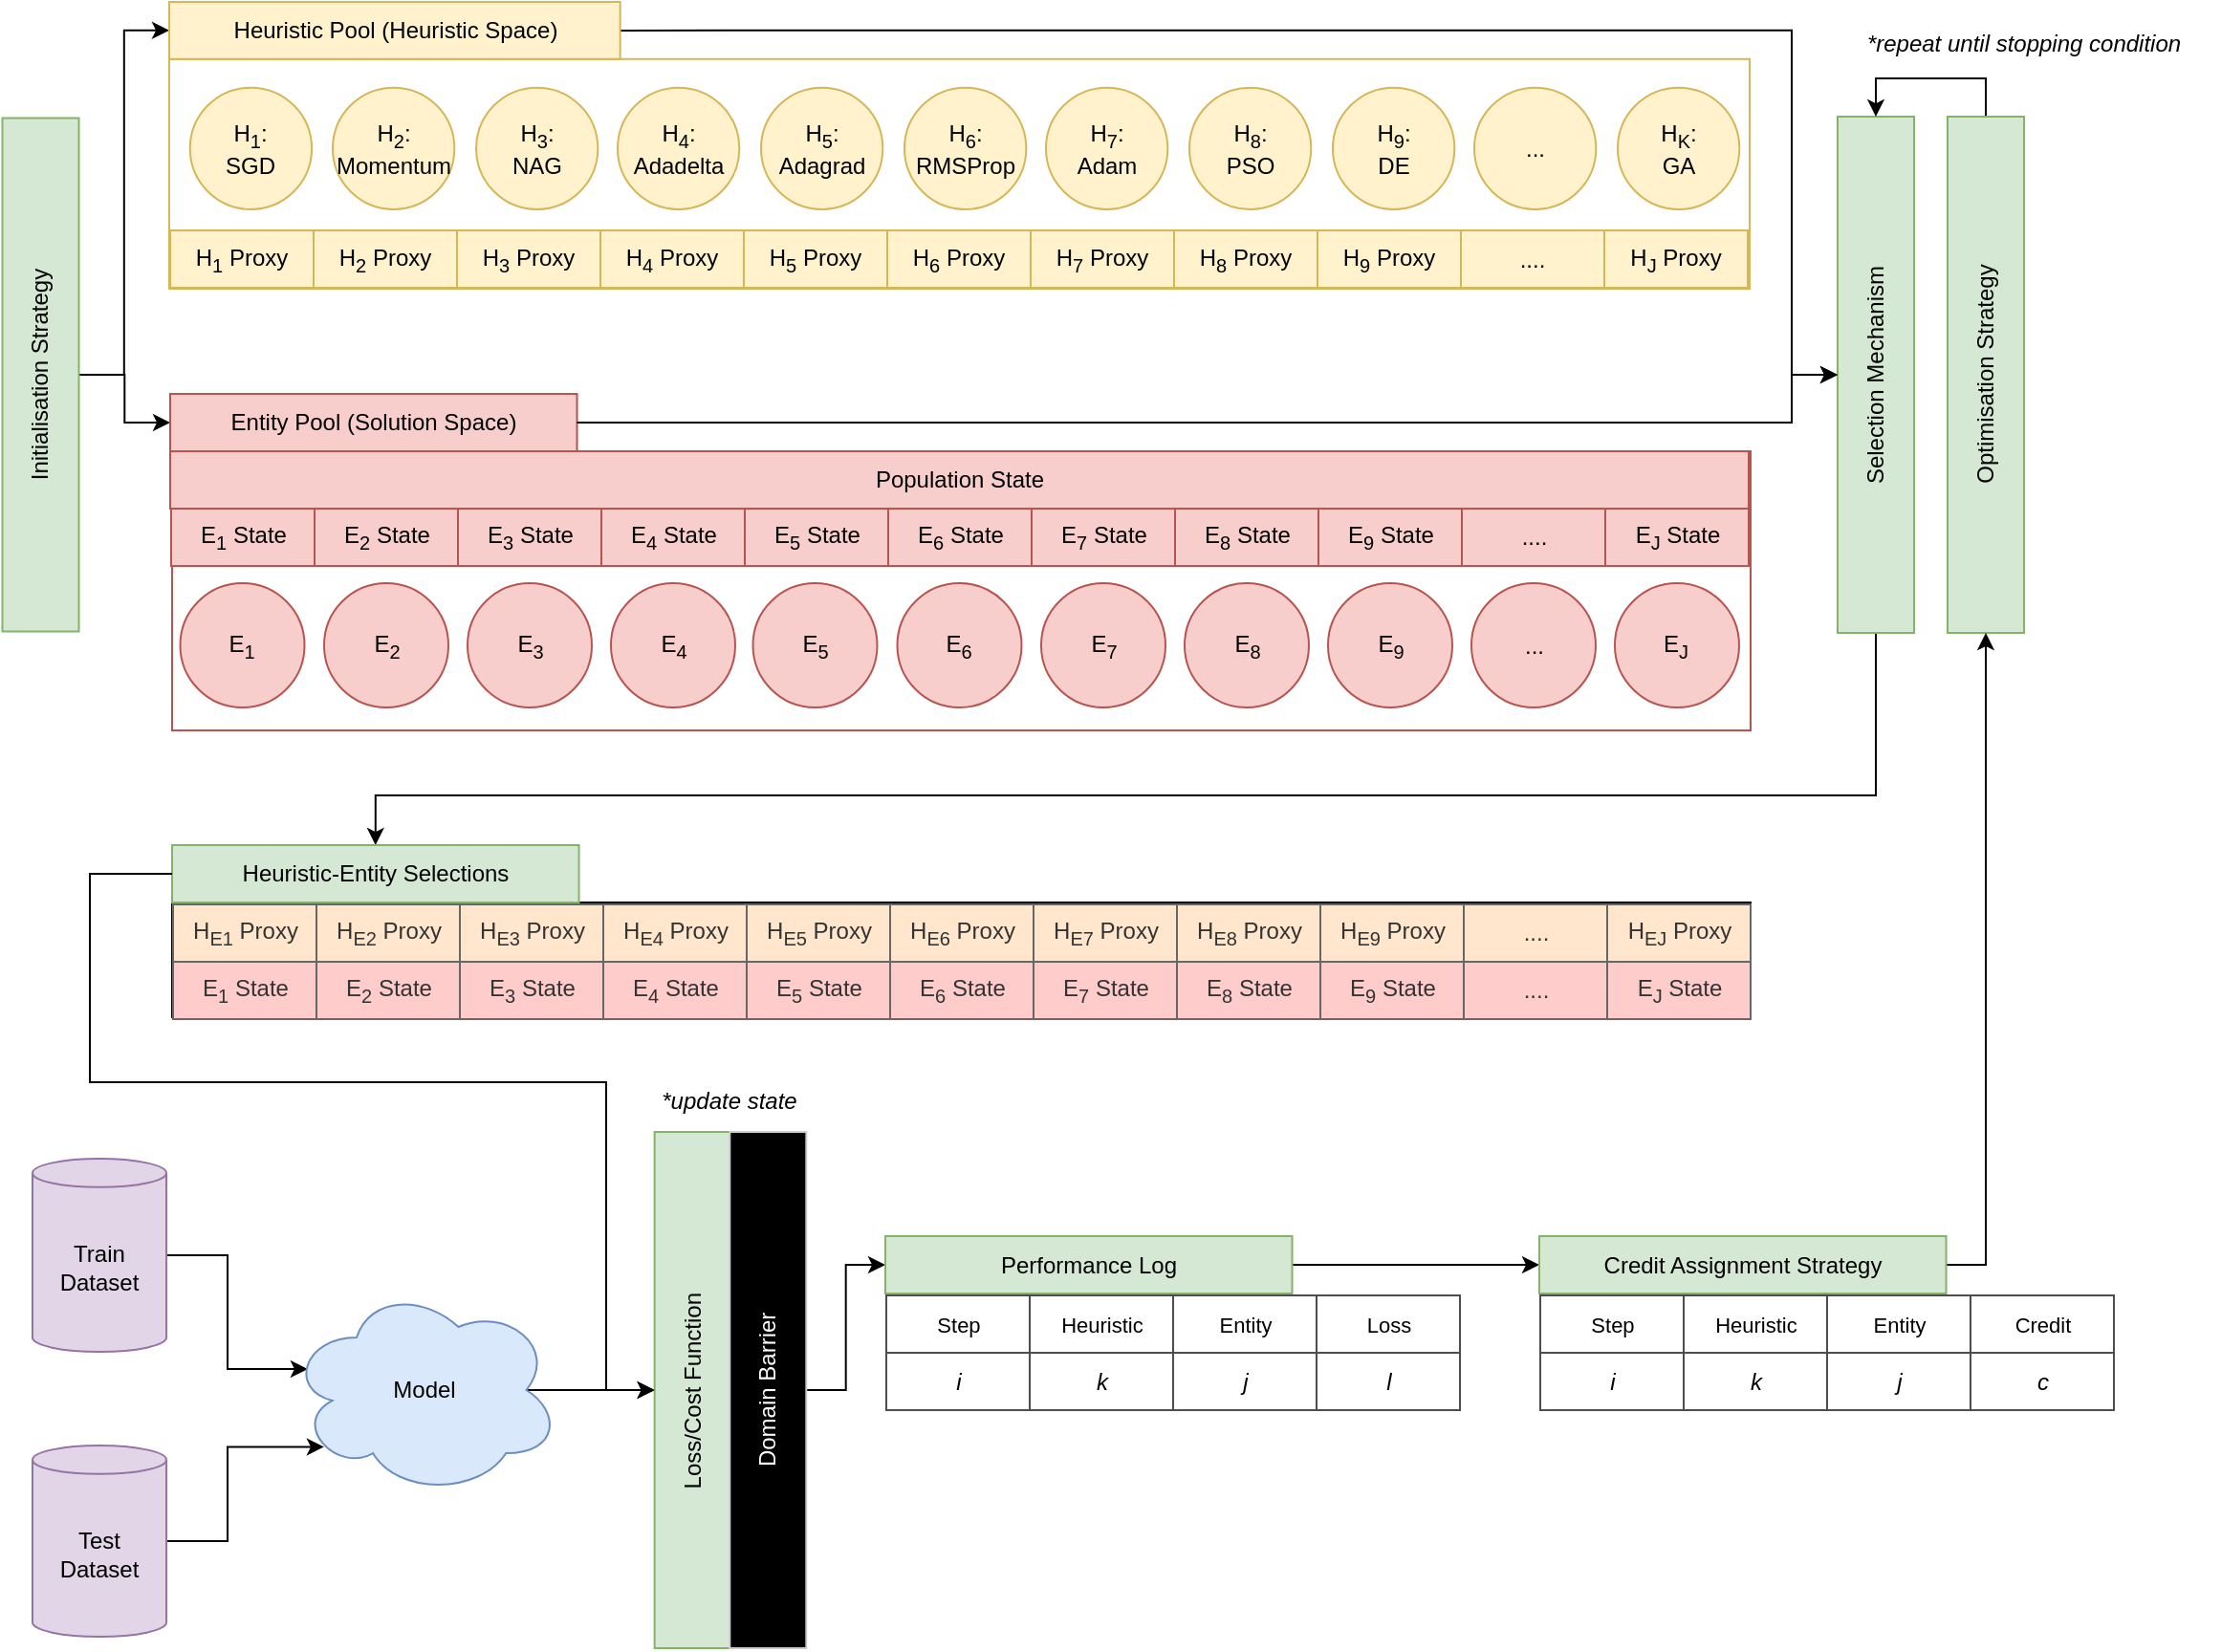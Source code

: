 <mxfile version="16.4.0" type="device"><diagram id="PXAP53fBq57BsiQlXz8S" name="Page-1"><mxGraphModel dx="919" dy="3475" grid="1" gridSize="10" guides="1" tooltips="1" connect="1" arrows="1" fold="1" page="1" pageScale="1" pageWidth="827" pageHeight="1169" math="0" shadow="0"><root><mxCell id="0"/><mxCell id="1" parent="0"/><mxCell id="TMulw-uOlAeavS8gBRnd-171" style="edgeStyle=orthogonalEdgeStyle;rounded=0;orthogonalLoop=1;jettySize=auto;html=1;entryX=0;entryY=0.5;entryDx=0;entryDy=0;fontStyle=0" parent="1" source="TMulw-uOlAeavS8gBRnd-69" target="TMulw-uOlAeavS8gBRnd-13" edge="1"><mxGeometry relative="1" as="geometry"/></mxCell><mxCell id="TMulw-uOlAeavS8gBRnd-172" style="edgeStyle=orthogonalEdgeStyle;rounded=0;orthogonalLoop=1;jettySize=auto;html=1;entryX=0;entryY=0.5;entryDx=0;entryDy=0;fontStyle=0" parent="1" source="TMulw-uOlAeavS8gBRnd-69" target="TMulw-uOlAeavS8gBRnd-27" edge="1"><mxGeometry relative="1" as="geometry"/></mxCell><mxCell id="TMulw-uOlAeavS8gBRnd-69" value="&lt;span&gt;Initialisation Strategy&lt;/span&gt;" style="text;html=1;strokeColor=#82b366;fillColor=#d5e8d4;align=center;verticalAlign=middle;whiteSpace=wrap;rounded=0;rotation=-90;fontStyle=0" parent="1" vertex="1"><mxGeometry x="970" y="-2014.99" width="268.5" height="40" as="geometry"/></mxCell><mxCell id="TMulw-uOlAeavS8gBRnd-176" style="edgeStyle=orthogonalEdgeStyle;rounded=0;orthogonalLoop=1;jettySize=auto;html=1;entryX=0.5;entryY=0;entryDx=0;entryDy=0;exitX=0;exitY=0.5;exitDx=0;exitDy=0;fontStyle=0" parent="1" source="TMulw-uOlAeavS8gBRnd-70" target="TMulw-uOlAeavS8gBRnd-92" edge="1"><mxGeometry relative="1" as="geometry"><mxPoint x="2064" y="-1854.99" as="sourcePoint"/><Array as="points"><mxPoint x="2064" y="-1774.99"/><mxPoint x="1279" y="-1774.99"/></Array></mxGeometry></mxCell><mxCell id="TMulw-uOlAeavS8gBRnd-70" value="&lt;span&gt;Selection Mechanism&lt;/span&gt;" style="text;html=1;strokeColor=#82b366;fillColor=#d5e8d4;align=center;verticalAlign=middle;whiteSpace=wrap;rounded=0;rotation=-90;fontStyle=0" parent="1" vertex="1"><mxGeometry x="1929" y="-2014.99" width="270" height="40" as="geometry"/></mxCell><mxCell id="TMulw-uOlAeavS8gBRnd-167" value="" style="group;fontStyle=0" parent="1" vertex="1" connectable="0"><mxGeometry x="1172" y="-1984.99" width="835" height="327" as="geometry"/></mxCell><mxCell id="TMulw-uOlAeavS8gBRnd-166" value="" style="group;fontStyle=0" parent="TMulw-uOlAeavS8gBRnd-167" vertex="1" connectable="0"><mxGeometry y="60" width="835" height="267" as="geometry"/></mxCell><mxCell id="TMulw-uOlAeavS8gBRnd-16" value="" style="rounded=0;whiteSpace=wrap;html=1;strokeColor=#b85450;fillColor=#FFFFFF;fontStyle=0" parent="TMulw-uOlAeavS8gBRnd-166" vertex="1"><mxGeometry x="1" y="-30" width="825.5" height="146" as="geometry"/></mxCell><mxCell id="TMulw-uOlAeavS8gBRnd-17" value="E&lt;sub&gt;1&lt;/sub&gt;" style="ellipse;whiteSpace=wrap;html=1;aspect=fixed;fillColor=#f8cecc;strokeColor=#b85450;fontStyle=0" parent="TMulw-uOlAeavS8gBRnd-166" vertex="1"><mxGeometry x="5.252" y="39" width="65" height="65" as="geometry"/></mxCell><mxCell id="TMulw-uOlAeavS8gBRnd-18" value="E&lt;sub&gt;2&lt;/sub&gt;" style="ellipse;whiteSpace=wrap;html=1;aspect=fixed;fillColor=#f8cecc;strokeColor=#b85450;fontStyle=0" parent="TMulw-uOlAeavS8gBRnd-166" vertex="1"><mxGeometry x="80.5" y="39" width="65" height="65" as="geometry"/></mxCell><mxCell id="TMulw-uOlAeavS8gBRnd-19" value="E&lt;sub&gt;3&lt;/sub&gt;" style="ellipse;whiteSpace=wrap;html=1;aspect=fixed;fillColor=#f8cecc;strokeColor=#b85450;fontStyle=0" parent="TMulw-uOlAeavS8gBRnd-166" vertex="1"><mxGeometry x="155.5" y="39" width="65" height="65" as="geometry"/></mxCell><mxCell id="TMulw-uOlAeavS8gBRnd-20" value="E&lt;sub&gt;4&lt;/sub&gt;" style="ellipse;whiteSpace=wrap;html=1;aspect=fixed;fillColor=#f8cecc;strokeColor=#b85450;fontStyle=0" parent="TMulw-uOlAeavS8gBRnd-166" vertex="1"><mxGeometry x="230.5" y="39" width="65" height="65" as="geometry"/></mxCell><mxCell id="TMulw-uOlAeavS8gBRnd-21" value="E&lt;sub&gt;5&lt;/sub&gt;" style="ellipse;whiteSpace=wrap;html=1;aspect=fixed;fillColor=#f8cecc;strokeColor=#b85450;fontStyle=0" parent="TMulw-uOlAeavS8gBRnd-166" vertex="1"><mxGeometry x="304.75" y="39" width="65" height="65" as="geometry"/></mxCell><mxCell id="TMulw-uOlAeavS8gBRnd-22" value="E&lt;sub&gt;6&lt;/sub&gt;" style="ellipse;whiteSpace=wrap;html=1;aspect=fixed;fillColor=#f8cecc;strokeColor=#b85450;fontStyle=0" parent="TMulw-uOlAeavS8gBRnd-166" vertex="1"><mxGeometry x="380.25" y="39" width="65" height="65" as="geometry"/></mxCell><mxCell id="TMulw-uOlAeavS8gBRnd-23" value="E&lt;sub&gt;7&lt;/sub&gt;" style="ellipse;whiteSpace=wrap;html=1;aspect=fixed;fillColor=#f8cecc;strokeColor=#b85450;fontStyle=0" parent="TMulw-uOlAeavS8gBRnd-166" vertex="1"><mxGeometry x="455.5" y="39" width="65" height="65" as="geometry"/></mxCell><mxCell id="TMulw-uOlAeavS8gBRnd-24" value="E&lt;sub&gt;8&lt;/sub&gt;" style="ellipse;whiteSpace=wrap;html=1;aspect=fixed;fillColor=#f8cecc;strokeColor=#b85450;fontStyle=0" parent="TMulw-uOlAeavS8gBRnd-166" vertex="1"><mxGeometry x="530.5" y="39" width="65" height="65" as="geometry"/></mxCell><mxCell id="TMulw-uOlAeavS8gBRnd-25" value="E&lt;sub&gt;9&lt;/sub&gt;" style="ellipse;whiteSpace=wrap;html=1;aspect=fixed;fillColor=#f8cecc;strokeColor=#b85450;fontStyle=0" parent="TMulw-uOlAeavS8gBRnd-166" vertex="1"><mxGeometry x="605.5" y="39" width="65" height="65" as="geometry"/></mxCell><mxCell id="TMulw-uOlAeavS8gBRnd-26" value="..." style="ellipse;whiteSpace=wrap;html=1;aspect=fixed;fillColor=#f8cecc;strokeColor=#b85450;fontStyle=0" parent="TMulw-uOlAeavS8gBRnd-166" vertex="1"><mxGeometry x="680.5" y="39" width="65" height="65" as="geometry"/></mxCell><mxCell id="TMulw-uOlAeavS8gBRnd-28" value="E&lt;sub&gt;J&lt;/sub&gt;" style="ellipse;whiteSpace=wrap;html=1;aspect=fixed;fillColor=#f8cecc;strokeColor=#b85450;fontStyle=0" parent="TMulw-uOlAeavS8gBRnd-166" vertex="1"><mxGeometry x="755.497" y="39" width="65" height="65" as="geometry"/></mxCell><mxCell id="TMulw-uOlAeavS8gBRnd-29" value="E&lt;sub&gt;1&lt;/sub&gt; State" style="text;html=1;strokeColor=#b85450;fillColor=#f8cecc;align=center;verticalAlign=middle;whiteSpace=wrap;rounded=0;fontStyle=0" parent="TMulw-uOlAeavS8gBRnd-166" vertex="1"><mxGeometry x="0.5" width="75" height="30" as="geometry"/></mxCell><mxCell id="TMulw-uOlAeavS8gBRnd-47" value="E&lt;sub&gt;2&lt;/sub&gt; State" style="text;html=1;strokeColor=#b85450;fillColor=#f8cecc;align=center;verticalAlign=middle;whiteSpace=wrap;rounded=0;fontStyle=0" parent="TMulw-uOlAeavS8gBRnd-166" vertex="1"><mxGeometry x="75.5" width="75" height="30" as="geometry"/></mxCell><mxCell id="TMulw-uOlAeavS8gBRnd-48" value="E&lt;sub&gt;3&lt;/sub&gt; State" style="text;html=1;strokeColor=#b85450;fillColor=#f8cecc;align=center;verticalAlign=middle;whiteSpace=wrap;rounded=0;fontStyle=0" parent="TMulw-uOlAeavS8gBRnd-166" vertex="1"><mxGeometry x="150.5" width="75" height="30" as="geometry"/></mxCell><mxCell id="TMulw-uOlAeavS8gBRnd-49" value="E&lt;sub&gt;4&lt;/sub&gt; State" style="text;html=1;strokeColor=#b85450;fillColor=#f8cecc;align=center;verticalAlign=middle;whiteSpace=wrap;rounded=0;fontStyle=0" parent="TMulw-uOlAeavS8gBRnd-166" vertex="1"><mxGeometry x="225.5" width="75" height="30" as="geometry"/></mxCell><mxCell id="TMulw-uOlAeavS8gBRnd-50" value="E&lt;sub&gt;5&lt;/sub&gt; State" style="text;html=1;strokeColor=#b85450;fillColor=#f8cecc;align=center;verticalAlign=middle;whiteSpace=wrap;rounded=0;fontStyle=0" parent="TMulw-uOlAeavS8gBRnd-166" vertex="1"><mxGeometry x="300.5" width="75" height="30" as="geometry"/></mxCell><mxCell id="TMulw-uOlAeavS8gBRnd-51" value="E&lt;sub&gt;6&lt;/sub&gt; State" style="text;html=1;strokeColor=#b85450;fillColor=#f8cecc;align=center;verticalAlign=middle;whiteSpace=wrap;rounded=0;fontStyle=0" parent="TMulw-uOlAeavS8gBRnd-166" vertex="1"><mxGeometry x="375.5" width="75" height="30" as="geometry"/></mxCell><mxCell id="TMulw-uOlAeavS8gBRnd-52" value="E&lt;sub&gt;7&lt;/sub&gt; State" style="text;html=1;strokeColor=#b85450;fillColor=#f8cecc;align=center;verticalAlign=middle;whiteSpace=wrap;rounded=0;fontStyle=0" parent="TMulw-uOlAeavS8gBRnd-166" vertex="1"><mxGeometry x="450.5" width="75" height="30" as="geometry"/></mxCell><mxCell id="TMulw-uOlAeavS8gBRnd-53" value="E&lt;sub&gt;8&lt;/sub&gt; State" style="text;html=1;strokeColor=#b85450;fillColor=#f8cecc;align=center;verticalAlign=middle;whiteSpace=wrap;rounded=0;fontStyle=0" parent="TMulw-uOlAeavS8gBRnd-166" vertex="1"><mxGeometry x="525.5" width="75" height="30" as="geometry"/></mxCell><mxCell id="TMulw-uOlAeavS8gBRnd-54" value="E&lt;sub&gt;9&lt;/sub&gt; State" style="text;html=1;strokeColor=#b85450;fillColor=#f8cecc;align=center;verticalAlign=middle;whiteSpace=wrap;rounded=0;fontStyle=0" parent="TMulw-uOlAeavS8gBRnd-166" vertex="1"><mxGeometry x="600.5" width="75" height="30" as="geometry"/></mxCell><mxCell id="TMulw-uOlAeavS8gBRnd-55" value="...." style="text;html=1;strokeColor=#b85450;fillColor=#f8cecc;align=center;verticalAlign=middle;whiteSpace=wrap;rounded=0;fontStyle=0" parent="TMulw-uOlAeavS8gBRnd-166" vertex="1"><mxGeometry x="675.5" width="75" height="30" as="geometry"/></mxCell><mxCell id="TMulw-uOlAeavS8gBRnd-56" value="E&lt;sub&gt;J&lt;/sub&gt; State" style="text;html=1;strokeColor=#b85450;fillColor=#f8cecc;align=center;verticalAlign=middle;whiteSpace=wrap;rounded=0;fontStyle=0" parent="TMulw-uOlAeavS8gBRnd-166" vertex="1"><mxGeometry x="750.5" width="75" height="30" as="geometry"/></mxCell><mxCell id="TMulw-uOlAeavS8gBRnd-117" value="" style="group;fontStyle=0" parent="TMulw-uOlAeavS8gBRnd-166" vertex="1" connectable="0"><mxGeometry x="1" y="176" width="834" height="91" as="geometry"/></mxCell><mxCell id="TMulw-uOlAeavS8gBRnd-81" value="" style="rounded=0;whiteSpace=wrap;html=1;fontStyle=0" parent="TMulw-uOlAeavS8gBRnd-117" vertex="1"><mxGeometry y="30" width="825.5" height="60" as="geometry"/></mxCell><mxCell id="TMulw-uOlAeavS8gBRnd-92" value="&lt;span&gt;Heuristic-Entity Selections&lt;/span&gt;" style="text;html=1;align=center;verticalAlign=middle;whiteSpace=wrap;rounded=0;strokeColor=#82b366;fillColor=#d5e8d4;fontStyle=0" parent="TMulw-uOlAeavS8gBRnd-117" vertex="1"><mxGeometry width="212.763" height="30" as="geometry"/></mxCell><mxCell id="TMulw-uOlAeavS8gBRnd-94" value="E&lt;sub&gt;1&lt;/sub&gt; State" style="text;html=1;strokeColor=#666666;fillColor=#FFCCCC;align=center;verticalAlign=middle;whiteSpace=wrap;rounded=0;fontColor=#333333;fontStyle=0" parent="TMulw-uOlAeavS8gBRnd-117" vertex="1"><mxGeometry x="0.5" y="61" width="75" height="30" as="geometry"/></mxCell><mxCell id="TMulw-uOlAeavS8gBRnd-96" value="E&lt;sub&gt;2&lt;/sub&gt; State" style="text;html=1;strokeColor=#666666;fillColor=#FFCCCC;align=center;verticalAlign=middle;whiteSpace=wrap;rounded=0;fontColor=#333333;fontStyle=0" parent="TMulw-uOlAeavS8gBRnd-117" vertex="1"><mxGeometry x="75.5" y="61" width="75" height="30" as="geometry"/></mxCell><mxCell id="TMulw-uOlAeavS8gBRnd-97" value="E&lt;sub&gt;3&lt;/sub&gt; State" style="text;html=1;strokeColor=#666666;fillColor=#FFCCCC;align=center;verticalAlign=middle;whiteSpace=wrap;rounded=0;fontColor=#333333;fontStyle=0" parent="TMulw-uOlAeavS8gBRnd-117" vertex="1"><mxGeometry x="150.5" y="61" width="75" height="30" as="geometry"/></mxCell><mxCell id="TMulw-uOlAeavS8gBRnd-98" value="E&lt;sub&gt;4&lt;/sub&gt; State" style="text;html=1;strokeColor=#666666;fillColor=#FFCCCC;align=center;verticalAlign=middle;whiteSpace=wrap;rounded=0;fontColor=#333333;fontStyle=0" parent="TMulw-uOlAeavS8gBRnd-117" vertex="1"><mxGeometry x="225.5" y="61" width="75" height="30" as="geometry"/></mxCell><mxCell id="TMulw-uOlAeavS8gBRnd-99" value="E&lt;sub&gt;5&lt;/sub&gt; State" style="text;html=1;strokeColor=#666666;fillColor=#FFCCCC;align=center;verticalAlign=middle;whiteSpace=wrap;rounded=0;fontColor=#333333;fontStyle=0" parent="TMulw-uOlAeavS8gBRnd-117" vertex="1"><mxGeometry x="300.5" y="61" width="75" height="30" as="geometry"/></mxCell><mxCell id="TMulw-uOlAeavS8gBRnd-100" value="E&lt;sub&gt;6&lt;/sub&gt; State" style="text;html=1;strokeColor=#666666;fillColor=#FFCCCC;align=center;verticalAlign=middle;whiteSpace=wrap;rounded=0;fontColor=#333333;fontStyle=0" parent="TMulw-uOlAeavS8gBRnd-117" vertex="1"><mxGeometry x="375.5" y="61" width="75" height="30" as="geometry"/></mxCell><mxCell id="TMulw-uOlAeavS8gBRnd-101" value="E&lt;sub&gt;7&lt;/sub&gt; State" style="text;html=1;strokeColor=#666666;fillColor=#FFCCCC;align=center;verticalAlign=middle;whiteSpace=wrap;rounded=0;fontColor=#333333;fontStyle=0" parent="TMulw-uOlAeavS8gBRnd-117" vertex="1"><mxGeometry x="450.5" y="61" width="75" height="30" as="geometry"/></mxCell><mxCell id="TMulw-uOlAeavS8gBRnd-102" value="E&lt;sub&gt;8&lt;/sub&gt; State" style="text;html=1;strokeColor=#666666;fillColor=#FFCCCC;align=center;verticalAlign=middle;whiteSpace=wrap;rounded=0;fontColor=#333333;fontStyle=0" parent="TMulw-uOlAeavS8gBRnd-117" vertex="1"><mxGeometry x="525.5" y="61" width="75" height="30" as="geometry"/></mxCell><mxCell id="TMulw-uOlAeavS8gBRnd-103" value="E&lt;sub&gt;9&lt;/sub&gt; State" style="text;html=1;strokeColor=#666666;fillColor=#FFCCCC;align=center;verticalAlign=middle;whiteSpace=wrap;rounded=0;fontColor=#333333;fontStyle=0" parent="TMulw-uOlAeavS8gBRnd-117" vertex="1"><mxGeometry x="600.5" y="61" width="75" height="30" as="geometry"/></mxCell><mxCell id="TMulw-uOlAeavS8gBRnd-104" value="...." style="text;html=1;strokeColor=#666666;fillColor=#FFCCCC;align=center;verticalAlign=middle;whiteSpace=wrap;rounded=0;fontColor=#333333;fontStyle=0" parent="TMulw-uOlAeavS8gBRnd-117" vertex="1"><mxGeometry x="675.5" y="61" width="75" height="30" as="geometry"/></mxCell><mxCell id="TMulw-uOlAeavS8gBRnd-105" value="E&lt;sub&gt;J&lt;/sub&gt; State" style="text;html=1;strokeColor=#666666;fillColor=#FFCCCC;align=center;verticalAlign=middle;whiteSpace=wrap;rounded=0;fontColor=#333333;fontStyle=0" parent="TMulw-uOlAeavS8gBRnd-117" vertex="1"><mxGeometry x="750.5" y="61" width="75" height="30" as="geometry"/></mxCell><mxCell id="TMulw-uOlAeavS8gBRnd-106" value="H&lt;sub&gt;E1&lt;/sub&gt;&amp;nbsp;Proxy" style="text;html=1;strokeColor=#666666;fillColor=#FFE6CC;align=center;verticalAlign=middle;whiteSpace=wrap;rounded=0;fontColor=#333333;fontStyle=0" parent="TMulw-uOlAeavS8gBRnd-117" vertex="1"><mxGeometry x="0.5" y="31" width="75" height="30" as="geometry"/></mxCell><mxCell id="TMulw-uOlAeavS8gBRnd-107" value="H&lt;sub&gt;E2&lt;/sub&gt; Proxy" style="text;html=1;strokeColor=#666666;fillColor=#FFE6CC;align=center;verticalAlign=middle;whiteSpace=wrap;rounded=0;fontColor=#333333;fontStyle=0" parent="TMulw-uOlAeavS8gBRnd-117" vertex="1"><mxGeometry x="75.5" y="31" width="75" height="30" as="geometry"/></mxCell><mxCell id="TMulw-uOlAeavS8gBRnd-108" value="H&lt;sub&gt;E3&lt;/sub&gt; Proxy" style="text;html=1;strokeColor=#666666;fillColor=#FFE6CC;align=center;verticalAlign=middle;whiteSpace=wrap;rounded=0;fontColor=#333333;fontStyle=0" parent="TMulw-uOlAeavS8gBRnd-117" vertex="1"><mxGeometry x="150.5" y="31" width="75" height="30" as="geometry"/></mxCell><mxCell id="TMulw-uOlAeavS8gBRnd-109" value="H&lt;sub&gt;E4&lt;/sub&gt; Proxy" style="text;html=1;strokeColor=#666666;fillColor=#FFE6CC;align=center;verticalAlign=middle;whiteSpace=wrap;rounded=0;fontColor=#333333;fontStyle=0" parent="TMulw-uOlAeavS8gBRnd-117" vertex="1"><mxGeometry x="225.5" y="31" width="75" height="30" as="geometry"/></mxCell><mxCell id="TMulw-uOlAeavS8gBRnd-110" value="H&lt;sub&gt;E5&lt;/sub&gt; Proxy" style="text;html=1;strokeColor=#666666;fillColor=#FFE6CC;align=center;verticalAlign=middle;whiteSpace=wrap;rounded=0;fontColor=#333333;fontStyle=0" parent="TMulw-uOlAeavS8gBRnd-117" vertex="1"><mxGeometry x="300.5" y="31" width="75" height="30" as="geometry"/></mxCell><mxCell id="TMulw-uOlAeavS8gBRnd-111" value="H&lt;sub&gt;E6&lt;/sub&gt; Proxy" style="text;html=1;strokeColor=#666666;fillColor=#FFE6CC;align=center;verticalAlign=middle;whiteSpace=wrap;rounded=0;fontColor=#333333;fontStyle=0" parent="TMulw-uOlAeavS8gBRnd-117" vertex="1"><mxGeometry x="375.5" y="31" width="75" height="30" as="geometry"/></mxCell><mxCell id="TMulw-uOlAeavS8gBRnd-112" value="H&lt;sub&gt;E7&lt;/sub&gt; Proxy" style="text;html=1;strokeColor=#666666;fillColor=#FFE6CC;align=center;verticalAlign=middle;whiteSpace=wrap;rounded=0;fontColor=#333333;fontStyle=0" parent="TMulw-uOlAeavS8gBRnd-117" vertex="1"><mxGeometry x="450.5" y="31" width="75" height="30" as="geometry"/></mxCell><mxCell id="TMulw-uOlAeavS8gBRnd-113" value="H&lt;sub&gt;E8&lt;/sub&gt; Proxy" style="text;html=1;strokeColor=#666666;fillColor=#FFE6CC;align=center;verticalAlign=middle;whiteSpace=wrap;rounded=0;fontColor=#333333;fontStyle=0" parent="TMulw-uOlAeavS8gBRnd-117" vertex="1"><mxGeometry x="525.5" y="31" width="75" height="30" as="geometry"/></mxCell><mxCell id="TMulw-uOlAeavS8gBRnd-114" value="H&lt;sub&gt;E9&lt;/sub&gt; Proxy" style="text;html=1;strokeColor=#666666;fillColor=#FFE6CC;align=center;verticalAlign=middle;whiteSpace=wrap;rounded=0;fontColor=#333333;fontStyle=0" parent="TMulw-uOlAeavS8gBRnd-117" vertex="1"><mxGeometry x="600.5" y="31" width="75" height="30" as="geometry"/></mxCell><mxCell id="TMulw-uOlAeavS8gBRnd-115" value="...." style="text;html=1;strokeColor=#666666;fillColor=#FFE6CC;align=center;verticalAlign=middle;whiteSpace=wrap;rounded=0;fontColor=#333333;fontStyle=0" parent="TMulw-uOlAeavS8gBRnd-117" vertex="1"><mxGeometry x="675.5" y="31" width="75" height="30" as="geometry"/></mxCell><mxCell id="TMulw-uOlAeavS8gBRnd-116" value="H&lt;sub&gt;EJ&lt;/sub&gt;&amp;nbsp;Proxy" style="text;html=1;strokeColor=#666666;fillColor=#FFE6CC;align=center;verticalAlign=middle;whiteSpace=wrap;rounded=0;fontColor=#333333;fontStyle=0" parent="TMulw-uOlAeavS8gBRnd-117" vertex="1"><mxGeometry x="750.5" y="31" width="75" height="30" as="geometry"/></mxCell><mxCell id="TMulw-uOlAeavS8gBRnd-30" value="Population State" style="text;html=1;strokeColor=#b85450;fillColor=#f8cecc;align=center;verticalAlign=middle;whiteSpace=wrap;rounded=0;fontStyle=0" parent="TMulw-uOlAeavS8gBRnd-167" vertex="1"><mxGeometry y="30" width="825.5" height="30" as="geometry"/></mxCell><mxCell id="TMulw-uOlAeavS8gBRnd-27" value="&lt;span&gt;Entity Pool (Solution Space)&lt;/span&gt;" style="text;html=1;strokeColor=#b85450;fillColor=#f8cecc;align=center;verticalAlign=middle;whiteSpace=wrap;rounded=0;fontStyle=0" parent="TMulw-uOlAeavS8gBRnd-167" vertex="1"><mxGeometry width="212.763" height="30" as="geometry"/></mxCell><mxCell id="TMulw-uOlAeavS8gBRnd-173" style="edgeStyle=orthogonalEdgeStyle;rounded=0;orthogonalLoop=1;jettySize=auto;html=1;exitX=1;exitY=0.5;exitDx=0;exitDy=0;entryX=0.5;entryY=0;entryDx=0;entryDy=0;fontStyle=0" parent="1" source="TMulw-uOlAeavS8gBRnd-13" target="TMulw-uOlAeavS8gBRnd-70" edge="1"><mxGeometry relative="1" as="geometry"><Array as="points"><mxPoint x="2020" y="-2174.99"/><mxPoint x="2020" y="-1994.99"/></Array></mxGeometry></mxCell><mxCell id="TMulw-uOlAeavS8gBRnd-2" value="" style="rounded=0;whiteSpace=wrap;html=1;strokeColor=#d6b656;fillColor=#FFFFFF;fontStyle=0" parent="1" vertex="1"><mxGeometry x="1171.5" y="-2160.12" width="826.5" height="120.13" as="geometry"/></mxCell><mxCell id="TMulw-uOlAeavS8gBRnd-58" value="H&lt;sub&gt;1&lt;/sub&gt; Proxy" style="text;html=1;strokeColor=#d6b656;fillColor=#fff2cc;align=center;verticalAlign=middle;whiteSpace=wrap;rounded=0;fontStyle=0" parent="1" vertex="1"><mxGeometry x="1172" y="-2070.5" width="75" height="30" as="geometry"/></mxCell><mxCell id="TMulw-uOlAeavS8gBRnd-59" value="H&lt;sub&gt;2&lt;/sub&gt; Proxy" style="text;html=1;strokeColor=#d6b656;fillColor=#fff2cc;align=center;verticalAlign=middle;whiteSpace=wrap;rounded=0;fontStyle=0" parent="1" vertex="1"><mxGeometry x="1247" y="-2070.5" width="75" height="30" as="geometry"/></mxCell><mxCell id="TMulw-uOlAeavS8gBRnd-60" value="H&lt;sub&gt;3&lt;/sub&gt; Proxy" style="text;html=1;strokeColor=#d6b656;fillColor=#fff2cc;align=center;verticalAlign=middle;whiteSpace=wrap;rounded=0;fontStyle=0" parent="1" vertex="1"><mxGeometry x="1322" y="-2070.5" width="75" height="30" as="geometry"/></mxCell><mxCell id="TMulw-uOlAeavS8gBRnd-61" value="H&lt;sub&gt;4&lt;/sub&gt; Proxy" style="text;html=1;strokeColor=#d6b656;fillColor=#fff2cc;align=center;verticalAlign=middle;whiteSpace=wrap;rounded=0;fontStyle=0" parent="1" vertex="1"><mxGeometry x="1397" y="-2070.5" width="75" height="30" as="geometry"/></mxCell><mxCell id="TMulw-uOlAeavS8gBRnd-62" value="H&lt;sub&gt;5&lt;/sub&gt; Proxy" style="text;html=1;strokeColor=#d6b656;fillColor=#fff2cc;align=center;verticalAlign=middle;whiteSpace=wrap;rounded=0;fontStyle=0" parent="1" vertex="1"><mxGeometry x="1472" y="-2070.5" width="75" height="30" as="geometry"/></mxCell><mxCell id="TMulw-uOlAeavS8gBRnd-63" value="H&lt;sub&gt;6&lt;/sub&gt; Proxy" style="text;html=1;strokeColor=#d6b656;fillColor=#fff2cc;align=center;verticalAlign=middle;whiteSpace=wrap;rounded=0;fontStyle=0" parent="1" vertex="1"><mxGeometry x="1547" y="-2070.5" width="75" height="30" as="geometry"/></mxCell><mxCell id="TMulw-uOlAeavS8gBRnd-64" value="H&lt;sub&gt;7&lt;/sub&gt; Proxy" style="text;html=1;strokeColor=#d6b656;fillColor=#fff2cc;align=center;verticalAlign=middle;whiteSpace=wrap;rounded=0;fontStyle=0" parent="1" vertex="1"><mxGeometry x="1622" y="-2070.5" width="75" height="30" as="geometry"/></mxCell><mxCell id="TMulw-uOlAeavS8gBRnd-65" value="H&lt;sub&gt;8&lt;/sub&gt; Proxy" style="text;html=1;strokeColor=#d6b656;fillColor=#fff2cc;align=center;verticalAlign=middle;whiteSpace=wrap;rounded=0;fontStyle=0" parent="1" vertex="1"><mxGeometry x="1697" y="-2070.5" width="75" height="30" as="geometry"/></mxCell><mxCell id="TMulw-uOlAeavS8gBRnd-66" value="H&lt;sub&gt;9&lt;/sub&gt; Proxy" style="text;html=1;strokeColor=#d6b656;fillColor=#fff2cc;align=center;verticalAlign=middle;whiteSpace=wrap;rounded=0;fontStyle=0" parent="1" vertex="1"><mxGeometry x="1772" y="-2070.5" width="75" height="30" as="geometry"/></mxCell><mxCell id="TMulw-uOlAeavS8gBRnd-67" value="...." style="text;html=1;strokeColor=#d6b656;fillColor=#fff2cc;align=center;verticalAlign=middle;whiteSpace=wrap;rounded=0;fontStyle=0" parent="1" vertex="1"><mxGeometry x="1847" y="-2070.5" width="75" height="30" as="geometry"/></mxCell><mxCell id="TMulw-uOlAeavS8gBRnd-68" value="H&lt;sub&gt;J&lt;/sub&gt; Proxy" style="text;html=1;strokeColor=#d6b656;fillColor=#fff2cc;align=center;verticalAlign=middle;whiteSpace=wrap;rounded=0;fontStyle=0" parent="1" vertex="1"><mxGeometry x="1922" y="-2070.5" width="75" height="30" as="geometry"/></mxCell><mxCell id="TMulw-uOlAeavS8gBRnd-3" value="H&lt;sub&gt;1&lt;/sub&gt;:&lt;br&gt;SGD" style="ellipse;whiteSpace=wrap;html=1;aspect=fixed;fillColor=#fff2cc;strokeColor=#d6b656;fontStyle=0" parent="1" vertex="1"><mxGeometry x="1182.375" y="-2145.188" width="63.663" height="63.663" as="geometry"/></mxCell><mxCell id="TMulw-uOlAeavS8gBRnd-4" value="H&lt;sub&gt;2&lt;/sub&gt;:&lt;br&gt;Momentum" style="ellipse;whiteSpace=wrap;html=1;aspect=fixed;fillColor=#fff2cc;strokeColor=#d6b656;fontStyle=0" parent="1" vertex="1"><mxGeometry x="1257" y="-2145.188" width="63.663" height="63.663" as="geometry"/></mxCell><mxCell id="TMulw-uOlAeavS8gBRnd-5" value="H&lt;sub&gt;3&lt;/sub&gt;:&lt;br&gt;NAG" style="ellipse;whiteSpace=wrap;html=1;aspect=fixed;fillColor=#fff2cc;strokeColor=#d6b656;fontStyle=0" parent="1" vertex="1"><mxGeometry x="1332" y="-2145.188" width="63.663" height="63.663" as="geometry"/></mxCell><mxCell id="TMulw-uOlAeavS8gBRnd-6" value="H&lt;sub&gt;4&lt;/sub&gt;: Adadelta" style="ellipse;whiteSpace=wrap;html=1;aspect=fixed;fillColor=#fff2cc;strokeColor=#d6b656;fontStyle=0" parent="1" vertex="1"><mxGeometry x="1406" y="-2145.188" width="63.663" height="63.663" as="geometry"/></mxCell><mxCell id="TMulw-uOlAeavS8gBRnd-7" value="H&lt;sub&gt;5&lt;/sub&gt;:&lt;br&gt;Adagrad" style="ellipse;whiteSpace=wrap;html=1;aspect=fixed;fillColor=#fff2cc;strokeColor=#d6b656;fontStyle=0" parent="1" vertex="1"><mxGeometry x="1481" y="-2145.188" width="63.663" height="63.663" as="geometry"/></mxCell><mxCell id="TMulw-uOlAeavS8gBRnd-8" value="H&lt;sub&gt;6&lt;/sub&gt;:&lt;br&gt;RMSProp" style="ellipse;whiteSpace=wrap;html=1;aspect=fixed;fillColor=#fff2cc;strokeColor=#d6b656;fontStyle=0" parent="1" vertex="1"><mxGeometry x="1556" y="-2145.188" width="63.663" height="63.663" as="geometry"/></mxCell><mxCell id="TMulw-uOlAeavS8gBRnd-9" value="H&lt;sub&gt;7&lt;/sub&gt;:&lt;br&gt;Adam" style="ellipse;whiteSpace=wrap;html=1;aspect=fixed;fillColor=#fff2cc;strokeColor=#d6b656;fontStyle=0" parent="1" vertex="1"><mxGeometry x="1630" y="-2145.188" width="63.663" height="63.663" as="geometry"/></mxCell><mxCell id="TMulw-uOlAeavS8gBRnd-10" value="H&lt;sub&gt;8&lt;/sub&gt;:&lt;br&gt;PSO" style="ellipse;whiteSpace=wrap;html=1;aspect=fixed;fillColor=#fff2cc;strokeColor=#d6b656;fontStyle=0" parent="1" vertex="1"><mxGeometry x="1705" y="-2145.188" width="63.663" height="63.663" as="geometry"/></mxCell><mxCell id="TMulw-uOlAeavS8gBRnd-11" value="H&lt;sub&gt;9&lt;/sub&gt;:&lt;br&gt;DE" style="ellipse;whiteSpace=wrap;html=1;aspect=fixed;fillColor=#fff2cc;strokeColor=#d6b656;fontStyle=0" parent="1" vertex="1"><mxGeometry x="1780" y="-2145.188" width="63.663" height="63.663" as="geometry"/></mxCell><mxCell id="TMulw-uOlAeavS8gBRnd-12" value="..." style="ellipse;whiteSpace=wrap;html=1;aspect=fixed;fillColor=#fff2cc;strokeColor=#d6b656;fontStyle=0" parent="1" vertex="1"><mxGeometry x="1854" y="-2145.188" width="63.663" height="63.663" as="geometry"/></mxCell><mxCell id="TMulw-uOlAeavS8gBRnd-13" value="&lt;span&gt;Heuristic Pool (Heuristic Space)&lt;/span&gt;" style="text;html=1;strokeColor=#d6b656;fillColor=#fff2cc;align=center;verticalAlign=middle;whiteSpace=wrap;rounded=0;fontStyle=0" parent="1" vertex="1"><mxGeometry x="1171.5" y="-2190" width="235.837" height="29.875" as="geometry"/></mxCell><mxCell id="TMulw-uOlAeavS8gBRnd-14" value="H&lt;sub&gt;K&lt;/sub&gt;:&lt;br&gt;GA" style="ellipse;whiteSpace=wrap;html=1;aspect=fixed;fillColor=#fff2cc;strokeColor=#d6b656;fontStyle=0" parent="1" vertex="1"><mxGeometry x="1929" y="-2145.188" width="63.663" height="63.663" as="geometry"/></mxCell><mxCell id="TMulw-uOlAeavS8gBRnd-175" style="edgeStyle=orthogonalEdgeStyle;rounded=0;orthogonalLoop=1;jettySize=auto;html=1;exitX=1;exitY=0.5;exitDx=0;exitDy=0;entryX=0.5;entryY=0;entryDx=0;entryDy=0;fontStyle=0" parent="1" source="TMulw-uOlAeavS8gBRnd-27" target="TMulw-uOlAeavS8gBRnd-70" edge="1"><mxGeometry relative="1" as="geometry"><Array as="points"><mxPoint x="2020" y="-1969.99"/><mxPoint x="2020" y="-1994.99"/></Array></mxGeometry></mxCell><mxCell id="TMulw-uOlAeavS8gBRnd-187" style="edgeStyle=orthogonalEdgeStyle;rounded=0;orthogonalLoop=1;jettySize=auto;html=1;exitX=1;exitY=0.5;exitDx=0;exitDy=0;exitPerimeter=0;entryX=0.07;entryY=0.4;entryDx=0;entryDy=0;entryPerimeter=0;fontStyle=0" parent="1" source="TMulw-uOlAeavS8gBRnd-184" target="TMulw-uOlAeavS8gBRnd-185" edge="1"><mxGeometry relative="1" as="geometry"/></mxCell><mxCell id="TMulw-uOlAeavS8gBRnd-184" value="Train&lt;br&gt;Dataset" style="shape=cylinder3;whiteSpace=wrap;html=1;boundedLbl=1;backgroundOutline=1;size=7.455;strokeColor=#9673a6;fillColor=#e1d5e7;fontStyle=0" parent="1" vertex="1"><mxGeometry x="1100" y="-1584.99" width="70" height="101" as="geometry"/></mxCell><mxCell id="TMulw-uOlAeavS8gBRnd-191" style="edgeStyle=orthogonalEdgeStyle;rounded=0;orthogonalLoop=1;jettySize=auto;html=1;exitX=0.875;exitY=0.5;exitDx=0;exitDy=0;exitPerimeter=0;entryX=0.5;entryY=0;entryDx=0;entryDy=0;fontStyle=0" parent="1" source="TMulw-uOlAeavS8gBRnd-185" target="TMulw-uOlAeavS8gBRnd-192" edge="1"><mxGeometry relative="1" as="geometry"><mxPoint x="2023" y="-1774.99" as="targetPoint"/></mxGeometry></mxCell><mxCell id="TMulw-uOlAeavS8gBRnd-185" value="Model" style="ellipse;shape=cloud;whiteSpace=wrap;html=1;fillColor=#dae8fc;strokeColor=#6c8ebf;fontStyle=0" parent="1" vertex="1"><mxGeometry x="1234" y="-1518.99" width="142" height="110" as="geometry"/></mxCell><mxCell id="TMulw-uOlAeavS8gBRnd-188" style="edgeStyle=orthogonalEdgeStyle;rounded=0;orthogonalLoop=1;jettySize=auto;html=1;entryX=0.13;entryY=0.77;entryDx=0;entryDy=0;entryPerimeter=0;fontStyle=0" parent="1" source="TMulw-uOlAeavS8gBRnd-186" target="TMulw-uOlAeavS8gBRnd-185" edge="1"><mxGeometry relative="1" as="geometry"/></mxCell><mxCell id="TMulw-uOlAeavS8gBRnd-186" value="Test&lt;br&gt;Dataset" style="shape=cylinder3;whiteSpace=wrap;html=1;boundedLbl=1;backgroundOutline=1;size=7.455;strokeColor=#9673a6;fillColor=#e1d5e7;fontStyle=0" parent="1" vertex="1"><mxGeometry x="1100" y="-1434.99" width="70" height="100" as="geometry"/></mxCell><mxCell id="TMulw-uOlAeavS8gBRnd-224" style="edgeStyle=orthogonalEdgeStyle;rounded=0;orthogonalLoop=1;jettySize=auto;html=1;entryX=0;entryY=0.5;entryDx=0;entryDy=0;fontSize=9;exitX=0.5;exitY=1;exitDx=0;exitDy=0;fontStyle=0" parent="1" source="TMulw-uOlAeavS8gBRnd-247" target="TMulw-uOlAeavS8gBRnd-198" edge="1"><mxGeometry relative="1" as="geometry"/></mxCell><mxCell id="TMulw-uOlAeavS8gBRnd-192" value="&lt;span&gt;Loss/Cost Function&lt;/span&gt;" style="text;html=1;strokeColor=#82b366;fillColor=#d5e8d4;align=center;verticalAlign=middle;whiteSpace=wrap;rounded=0;rotation=-90;fontStyle=0" parent="1" vertex="1"><mxGeometry x="1310.32" y="-1483.99" width="270" height="40" as="geometry"/></mxCell><mxCell id="TMulw-uOlAeavS8gBRnd-195" style="edgeStyle=orthogonalEdgeStyle;rounded=0;orthogonalLoop=1;jettySize=auto;html=1;entryX=0.5;entryY=0;entryDx=0;entryDy=0;fontStyle=0" parent="1" source="TMulw-uOlAeavS8gBRnd-92" target="TMulw-uOlAeavS8gBRnd-192" edge="1"><mxGeometry relative="1" as="geometry"><mxPoint x="1501" y="-1530.99" as="targetPoint"/><Array as="points"><mxPoint x="1130" y="-1733.99"/><mxPoint x="1130" y="-1624.99"/><mxPoint x="1400" y="-1624.99"/><mxPoint x="1400" y="-1463.99"/></Array></mxGeometry></mxCell><mxCell id="TMulw-uOlAeavS8gBRnd-248" style="edgeStyle=orthogonalEdgeStyle;rounded=0;orthogonalLoop=1;jettySize=auto;html=1;exitX=1;exitY=0.5;exitDx=0;exitDy=0;entryX=1;entryY=0.5;entryDx=0;entryDy=0;fontSize=9;fontColor=#FFFFFF;fontStyle=0" parent="1" source="TMulw-uOlAeavS8gBRnd-245" target="TMulw-uOlAeavS8gBRnd-70" edge="1"><mxGeometry relative="1" as="geometry"/></mxCell><mxCell id="TMulw-uOlAeavS8gBRnd-245" value="&lt;span&gt;Optimisation Strategy&lt;/span&gt;" style="text;html=1;strokeColor=#82b366;fillColor=#d5e8d4;align=center;verticalAlign=middle;whiteSpace=wrap;rounded=0;rotation=-90;fontStyle=0" parent="1" vertex="1"><mxGeometry x="1986.5" y="-2014.99" width="270" height="40" as="geometry"/></mxCell><mxCell id="TMulw-uOlAeavS8gBRnd-246" style="edgeStyle=orthogonalEdgeStyle;rounded=0;orthogonalLoop=1;jettySize=auto;html=1;entryX=0;entryY=0.5;entryDx=0;entryDy=0;fontSize=9;exitX=1;exitY=0.5;exitDx=0;exitDy=0;fontStyle=0" parent="1" source="TMulw-uOlAeavS8gBRnd-227" target="TMulw-uOlAeavS8gBRnd-245" edge="1"><mxGeometry relative="1" as="geometry"/></mxCell><mxCell id="TMulw-uOlAeavS8gBRnd-247" value="&lt;span&gt;Domain Barrier&lt;/span&gt;" style="text;html=1;strokeColor=#CCCCCC;fillColor=#000000;align=center;verticalAlign=middle;whiteSpace=wrap;rounded=0;rotation=-90;fontColor=#FFFFFF;fontStyle=0" parent="1" vertex="1"><mxGeometry x="1349.66" y="-1483.99" width="270" height="40" as="geometry"/></mxCell><mxCell id="TMulw-uOlAeavS8gBRnd-249" value="*repeat until stopping condition" style="text;html=1;strokeColor=none;fillColor=none;align=center;verticalAlign=middle;whiteSpace=wrap;rounded=0;fontStyle=2" parent="1" vertex="1"><mxGeometry x="2040" y="-2182.99" width="203" height="30" as="geometry"/></mxCell><mxCell id="TMulw-uOlAeavS8gBRnd-225" value="" style="group;fontStyle=0" parent="1" vertex="1" connectable="0"><mxGeometry x="1546" y="-1594.99" width="682.5" height="141.5" as="geometry"/></mxCell><mxCell id="TMulw-uOlAeavS8gBRnd-244" style="edgeStyle=orthogonalEdgeStyle;rounded=0;orthogonalLoop=1;jettySize=auto;html=1;exitX=1;exitY=0.5;exitDx=0;exitDy=0;fontSize=9;fontStyle=0" parent="TMulw-uOlAeavS8gBRnd-225" source="TMulw-uOlAeavS8gBRnd-198" target="TMulw-uOlAeavS8gBRnd-227" edge="1"><mxGeometry relative="1" as="geometry"/></mxCell><mxCell id="TMulw-uOlAeavS8gBRnd-320" value="" style="group;fontStyle=0" parent="TMulw-uOlAeavS8gBRnd-225" vertex="1" connectable="0"><mxGeometry x="342" y="50.5" width="300.5" height="91" as="geometry"/></mxCell><mxCell id="TMulw-uOlAeavS8gBRnd-227" value="&lt;span&gt;Credit Assignment Strategy&lt;/span&gt;" style="text;html=1;align=center;verticalAlign=middle;whiteSpace=wrap;rounded=0;strokeColor=#82b366;fillColor=#d5e8d4;fontStyle=0" parent="TMulw-uOlAeavS8gBRnd-320" vertex="1"><mxGeometry width="212.763" height="30" as="geometry"/></mxCell><mxCell id="TMulw-uOlAeavS8gBRnd-228" value="i" style="text;html=1;align=center;verticalAlign=middle;whiteSpace=wrap;rounded=0;fillColor=#FFFFFF;strokeColor=#4D4D4D;fontStyle=2" parent="TMulw-uOlAeavS8gBRnd-320" vertex="1"><mxGeometry x="0.5" y="61" width="75" height="30" as="geometry"/></mxCell><mxCell id="TMulw-uOlAeavS8gBRnd-229" value="k" style="text;html=1;align=center;verticalAlign=middle;whiteSpace=wrap;rounded=0;fillColor=#FFFFFF;strokeColor=#4D4D4D;fontStyle=2" parent="TMulw-uOlAeavS8gBRnd-320" vertex="1"><mxGeometry x="75.5" y="61" width="75" height="30" as="geometry"/></mxCell><mxCell id="TMulw-uOlAeavS8gBRnd-230" value="j" style="text;html=1;align=center;verticalAlign=middle;whiteSpace=wrap;rounded=0;fillColor=#FFFFFF;strokeColor=#4D4D4D;fontStyle=2" parent="TMulw-uOlAeavS8gBRnd-320" vertex="1"><mxGeometry x="150.5" y="61" width="75" height="30" as="geometry"/></mxCell><mxCell id="TMulw-uOlAeavS8gBRnd-231" value="c" style="text;html=1;align=center;verticalAlign=middle;whiteSpace=wrap;rounded=0;fillColor=#FFFFFF;strokeColor=#4D4D4D;fontStyle=2" parent="TMulw-uOlAeavS8gBRnd-320" vertex="1"><mxGeometry x="225.5" y="61" width="75" height="30" as="geometry"/></mxCell><mxCell id="TMulw-uOlAeavS8gBRnd-235" value="Step" style="text;html=1;align=center;verticalAlign=middle;whiteSpace=wrap;rounded=0;fillColor=#FFFFFF;strokeColor=#4D4D4D;fontStyle=0;fontSize=11;" parent="TMulw-uOlAeavS8gBRnd-320" vertex="1"><mxGeometry x="0.5" y="31" width="75" height="30" as="geometry"/></mxCell><mxCell id="TMulw-uOlAeavS8gBRnd-236" value="Heuristic" style="text;html=1;align=center;verticalAlign=middle;whiteSpace=wrap;rounded=0;fillColor=#FFFFFF;strokeColor=#4D4D4D;fontStyle=0;fontSize=11;" parent="TMulw-uOlAeavS8gBRnd-320" vertex="1"><mxGeometry x="75.5" y="31" width="75" height="30" as="geometry"/></mxCell><mxCell id="TMulw-uOlAeavS8gBRnd-237" value="Entity" style="text;html=1;align=center;verticalAlign=middle;whiteSpace=wrap;rounded=0;fillColor=#FFFFFF;strokeColor=#4D4D4D;fontStyle=0;fontSize=11;" parent="TMulw-uOlAeavS8gBRnd-320" vertex="1"><mxGeometry x="150.5" y="31" width="75" height="30" as="geometry"/></mxCell><mxCell id="TMulw-uOlAeavS8gBRnd-238" value="Credit" style="text;html=1;align=center;verticalAlign=middle;whiteSpace=wrap;rounded=0;fillColor=#FFFFFF;strokeColor=#4D4D4D;fontStyle=0;fontSize=11;" parent="TMulw-uOlAeavS8gBRnd-320" vertex="1"><mxGeometry x="225.5" y="31" width="75" height="30" as="geometry"/></mxCell><mxCell id="TMulw-uOlAeavS8gBRnd-321" value="" style="group;fontStyle=0" parent="TMulw-uOlAeavS8gBRnd-225" vertex="1" connectable="0"><mxGeometry y="50.5" width="300.5" height="91" as="geometry"/></mxCell><mxCell id="TMulw-uOlAeavS8gBRnd-198" value="&lt;span&gt;Performance Log&lt;/span&gt;" style="text;html=1;align=center;verticalAlign=middle;whiteSpace=wrap;rounded=0;strokeColor=#82b366;fillColor=#d5e8d4;fontStyle=0" parent="TMulw-uOlAeavS8gBRnd-321" vertex="1"><mxGeometry width="212.763" height="30" as="geometry"/></mxCell><mxCell id="TMulw-uOlAeavS8gBRnd-199" value="i" style="text;html=1;align=center;verticalAlign=middle;whiteSpace=wrap;rounded=0;fillColor=#FFFFFF;strokeColor=#4D4D4D;fontStyle=2" parent="TMulw-uOlAeavS8gBRnd-321" vertex="1"><mxGeometry x="0.5" y="61" width="75" height="30" as="geometry"/></mxCell><mxCell id="TMulw-uOlAeavS8gBRnd-200" value="k" style="text;html=1;align=center;verticalAlign=middle;whiteSpace=wrap;rounded=0;fillColor=#FFFFFF;strokeColor=#4D4D4D;fontStyle=2" parent="TMulw-uOlAeavS8gBRnd-321" vertex="1"><mxGeometry x="75.5" y="61" width="75" height="30" as="geometry"/></mxCell><mxCell id="TMulw-uOlAeavS8gBRnd-201" value="j" style="text;html=1;align=center;verticalAlign=middle;whiteSpace=wrap;rounded=0;fillColor=#FFFFFF;strokeColor=#4D4D4D;fontStyle=2" parent="TMulw-uOlAeavS8gBRnd-321" vertex="1"><mxGeometry x="150.5" y="61" width="75" height="30" as="geometry"/></mxCell><mxCell id="TMulw-uOlAeavS8gBRnd-202" value="l" style="text;html=1;align=center;verticalAlign=middle;whiteSpace=wrap;rounded=0;fillColor=#FFFFFF;strokeColor=#4D4D4D;fontStyle=2" parent="TMulw-uOlAeavS8gBRnd-321" vertex="1"><mxGeometry x="225.5" y="61" width="75" height="30" as="geometry"/></mxCell><mxCell id="TMulw-uOlAeavS8gBRnd-210" value="Step" style="text;html=1;align=center;verticalAlign=middle;whiteSpace=wrap;rounded=0;fillColor=#FFFFFF;strokeColor=#4D4D4D;fontStyle=0;fontSize=11;" parent="TMulw-uOlAeavS8gBRnd-321" vertex="1"><mxGeometry x="0.5" y="31" width="75" height="30" as="geometry"/></mxCell><mxCell id="TMulw-uOlAeavS8gBRnd-211" value="Heuristic" style="text;html=1;align=center;verticalAlign=middle;whiteSpace=wrap;rounded=0;fillColor=#FFFFFF;strokeColor=#4D4D4D;fontStyle=0;fontSize=11;" parent="TMulw-uOlAeavS8gBRnd-321" vertex="1"><mxGeometry x="75.5" y="31" width="75" height="30" as="geometry"/></mxCell><mxCell id="TMulw-uOlAeavS8gBRnd-212" value="Entity" style="text;html=1;align=center;verticalAlign=middle;whiteSpace=wrap;rounded=0;fillColor=#FFFFFF;strokeColor=#4D4D4D;fontStyle=0;fontSize=11;" parent="TMulw-uOlAeavS8gBRnd-321" vertex="1"><mxGeometry x="150.5" y="31" width="75" height="30" as="geometry"/></mxCell><mxCell id="TMulw-uOlAeavS8gBRnd-213" value="Loss" style="text;html=1;align=center;verticalAlign=middle;whiteSpace=wrap;rounded=0;fillColor=#FFFFFF;strokeColor=#4D4D4D;fontStyle=0;fontSize=11;" parent="TMulw-uOlAeavS8gBRnd-321" vertex="1"><mxGeometry x="225.5" y="31" width="75" height="30" as="geometry"/></mxCell><mxCell id="TMulw-uOlAeavS8gBRnd-267" value="*update state" style="text;html=1;strokeColor=none;fillColor=none;align=center;verticalAlign=middle;whiteSpace=wrap;rounded=0;fontStyle=2" parent="1" vertex="1"><mxGeometry x="1411" y="-1630" width="107" height="30" as="geometry"/></mxCell></root></mxGraphModel></diagram></mxfile>